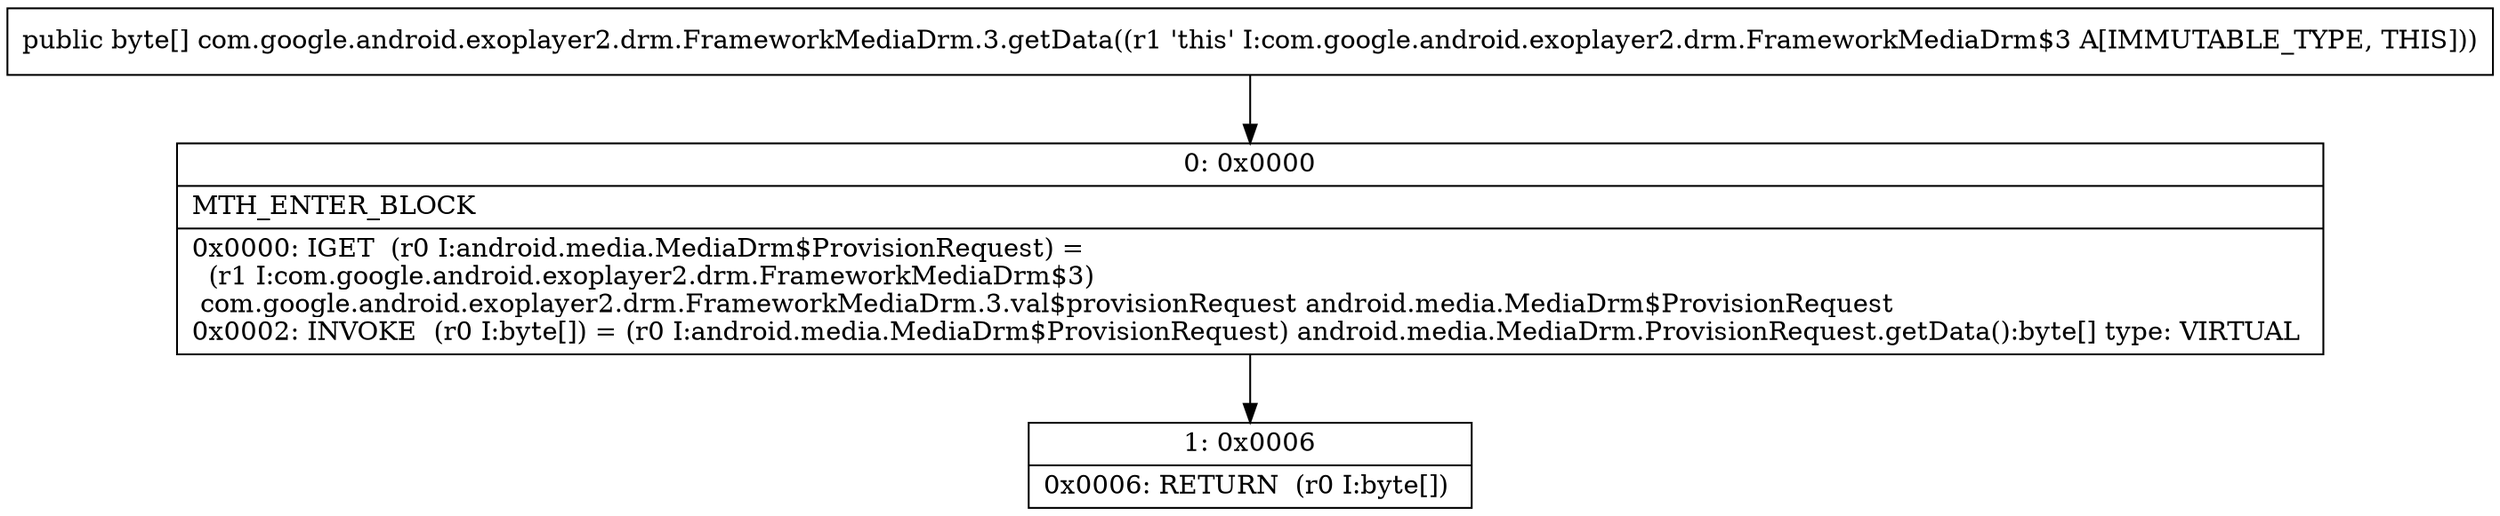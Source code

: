digraph "CFG forcom.google.android.exoplayer2.drm.FrameworkMediaDrm.3.getData()[B" {
Node_0 [shape=record,label="{0\:\ 0x0000|MTH_ENTER_BLOCK\l|0x0000: IGET  (r0 I:android.media.MediaDrm$ProvisionRequest) = \l  (r1 I:com.google.android.exoplayer2.drm.FrameworkMediaDrm$3)\l com.google.android.exoplayer2.drm.FrameworkMediaDrm.3.val$provisionRequest android.media.MediaDrm$ProvisionRequest \l0x0002: INVOKE  (r0 I:byte[]) = (r0 I:android.media.MediaDrm$ProvisionRequest) android.media.MediaDrm.ProvisionRequest.getData():byte[] type: VIRTUAL \l}"];
Node_1 [shape=record,label="{1\:\ 0x0006|0x0006: RETURN  (r0 I:byte[]) \l}"];
MethodNode[shape=record,label="{public byte[] com.google.android.exoplayer2.drm.FrameworkMediaDrm.3.getData((r1 'this' I:com.google.android.exoplayer2.drm.FrameworkMediaDrm$3 A[IMMUTABLE_TYPE, THIS])) }"];
MethodNode -> Node_0;
Node_0 -> Node_1;
}


